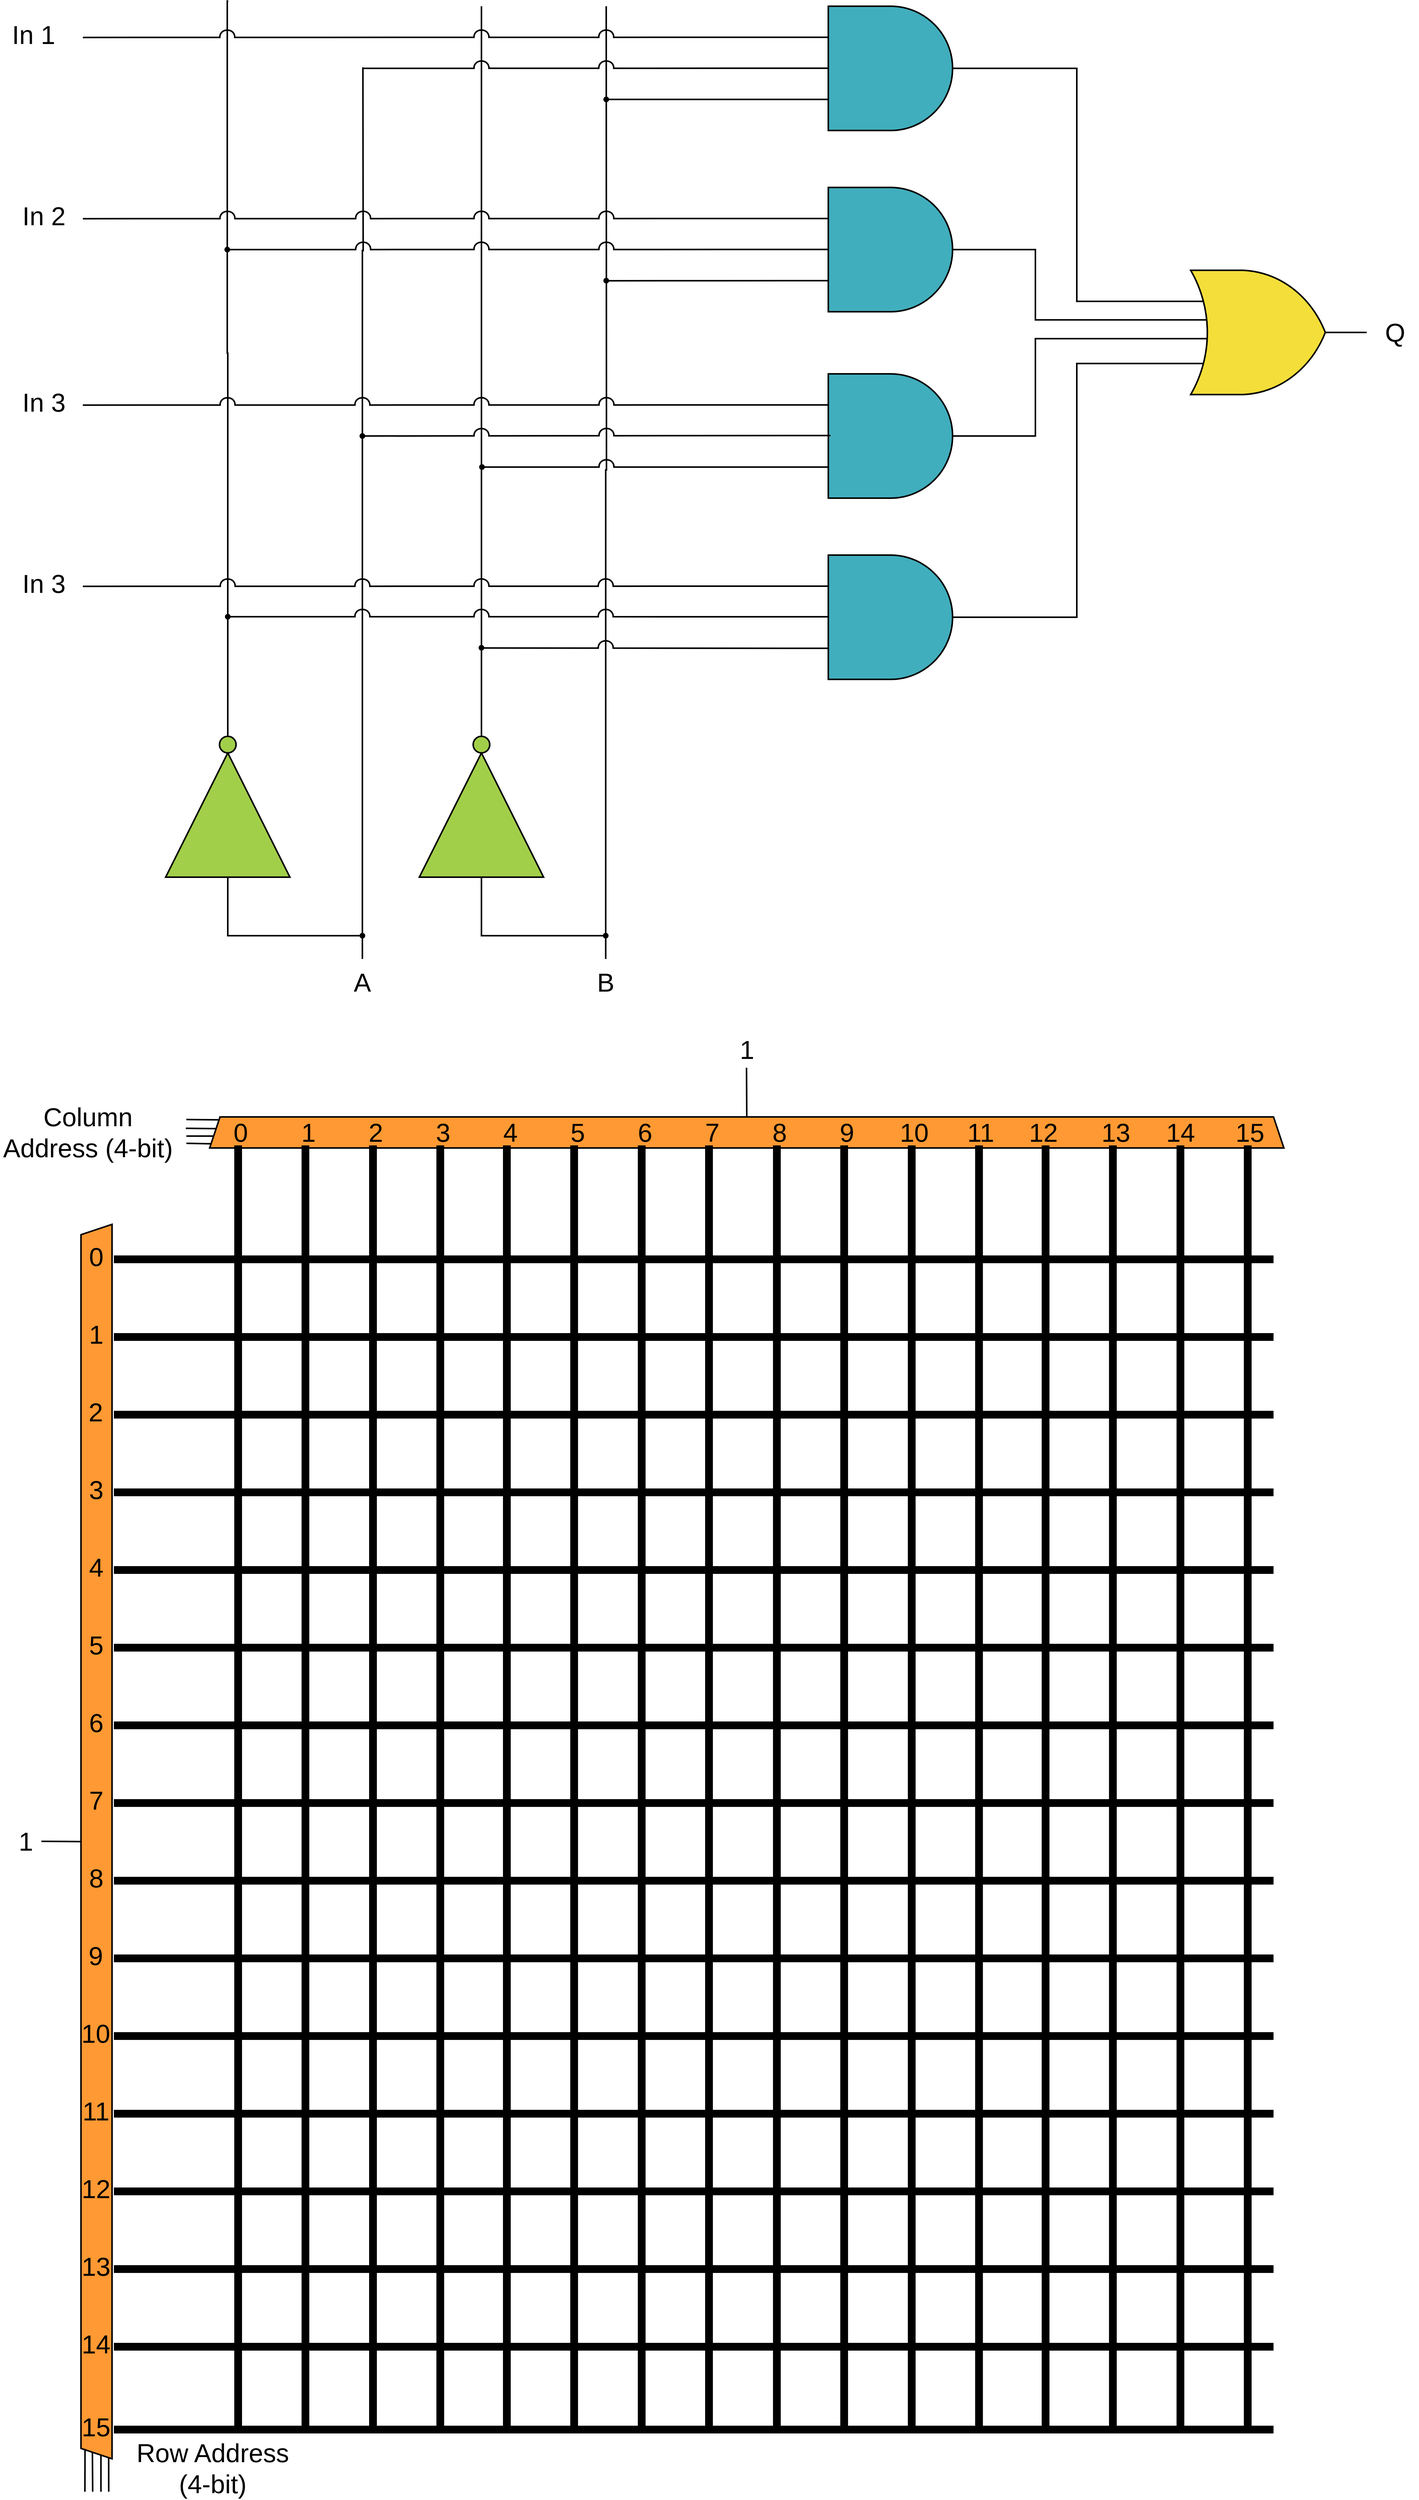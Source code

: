 <mxfile version="20.2.3" type="device"><diagram id="nNQOyhGBntt1gNMB8z0b" name="Page-1"><mxGraphModel dx="7347" dy="6067" grid="1" gridSize="10" guides="1" tooltips="1" connect="1" arrows="1" fold="1" page="1" pageScale="1" pageWidth="850" pageHeight="1100" math="0" shadow="0"><root><mxCell id="0"/><mxCell id="1" parent="0"/><mxCell id="qW-M4xxhiONwqN7_u4W_-2387" style="edgeStyle=orthogonalEdgeStyle;rounded=0;jumpStyle=arc;jumpSize=25;orthogonalLoop=1;jettySize=auto;html=1;exitX=0.5;exitY=0;exitDx=0;exitDy=0;fontSize=50;endArrow=none;endFill=0;strokeWidth=3;" edge="1" parent="1" source="qW-M4xxhiONwqN7_u4W_-2370"><mxGeometry relative="1" as="geometry"><mxPoint x="160" y="2504" as="targetPoint"/></mxGeometry></mxCell><mxCell id="qW-M4xxhiONwqN7_u4W_-2370" value="" style="shape=trapezoid;perimeter=trapezoidPerimeter;whiteSpace=wrap;html=1;fixedSize=1;fontSize=50;strokeColor=#000000;strokeWidth=3;fillColor=#FF9933;rotation=-90;" vertex="1" parent="1"><mxGeometry x="-925.53" y="2474.47" width="2383.93" height="60" as="geometry"/></mxCell><mxCell id="qW-M4xxhiONwqN7_u4W_-2385" style="edgeStyle=orthogonalEdgeStyle;rounded=0;jumpStyle=arc;jumpSize=25;orthogonalLoop=1;jettySize=auto;html=1;exitX=0.5;exitY=0;exitDx=0;exitDy=0;fontSize=50;endArrow=none;endFill=0;strokeWidth=3;" edge="1" parent="1" source="qW-M4xxhiONwqN7_u4W_-2369"><mxGeometry relative="1" as="geometry"><mxPoint x="1522" y="1010" as="targetPoint"/></mxGeometry></mxCell><mxCell id="qW-M4xxhiONwqN7_u4W_-2369" value="" style="shape=trapezoid;perimeter=trapezoidPerimeter;whiteSpace=wrap;html=1;fixedSize=1;fontSize=50;strokeColor=#000000;strokeWidth=3;fillColor=#FF9933;" vertex="1" parent="1"><mxGeometry x="485" y="1105" width="2075" height="60" as="geometry"/></mxCell><mxCell id="1DrPmPYR5e4ttJdm0Vbt-18" value="" style="edgeStyle=orthogonalEdgeStyle;rounded=0;orthogonalLoop=1;jettySize=auto;html=1;exitX=0.5;exitY=0;exitDx=0;exitDy=0;fontSize=50;endArrow=none;endFill=0;strokeWidth=3;entryX=0.5;entryY=1;entryDx=0;entryDy=0;" parent="1" source="GO2zRbamXfdYS7SiHmWB-5" target="1DrPmPYR5e4ttJdm0Vbt-17" edge="1"><mxGeometry relative="1" as="geometry"><mxPoint x="781" y="-922" as="targetPoint"/><mxPoint x="780" y="800" as="sourcePoint"/></mxGeometry></mxCell><mxCell id="ievnA7nQBCIUfK-fIqFp-12" style="edgeStyle=orthogonalEdgeStyle;rounded=0;orthogonalLoop=1;jettySize=auto;html=1;exitX=0.5;exitY=0;exitDx=0;exitDy=0;fontSize=50;endArrow=none;endFill=0;strokeWidth=3;startArrow=none;" parent="1" source="1DrPmPYR5e4ttJdm0Vbt-2" edge="1"><mxGeometry relative="1" as="geometry"><mxPoint x="1251.0" y="-1040" as="targetPoint"/></mxGeometry></mxCell><mxCell id="ievnA7nQBCIUfK-fIqFp-6" style="edgeStyle=orthogonalEdgeStyle;rounded=0;orthogonalLoop=1;jettySize=auto;html=1;exitX=1;exitY=0.5;exitDx=0;exitDy=0;exitPerimeter=0;fontSize=50;endArrow=none;endFill=0;strokeWidth=3;" parent="1" source="GO2zRbamXfdYS7SiHmWB-3" edge="1"><mxGeometry relative="1" as="geometry"><mxPoint x="521" y="-1050" as="targetPoint"/><Array as="points"><mxPoint x="520" y="-370"/><mxPoint x="519" y="-1050"/></Array></mxGeometry></mxCell><mxCell id="ievnA7nQBCIUfK-fIqFp-26" style="edgeStyle=orthogonalEdgeStyle;rounded=0;orthogonalLoop=1;jettySize=auto;html=1;exitX=0;exitY=0.5;exitDx=0;exitDy=0;exitPerimeter=0;entryX=0.5;entryY=0;entryDx=0;entryDy=0;fontSize=50;endArrow=none;endFill=0;strokeWidth=3;" parent="1" source="GO2zRbamXfdYS7SiHmWB-3" target="GO2zRbamXfdYS7SiHmWB-5" edge="1"><mxGeometry relative="1" as="geometry"/></mxCell><mxCell id="GO2zRbamXfdYS7SiHmWB-3" value="" style="verticalLabelPosition=bottom;shadow=0;dashed=0;align=center;html=1;verticalAlign=top;shape=mxgraph.electrical.logic_gates.inverter_2;strokeWidth=3;fillColor=#A2CF49;aspect=fixed;rotation=-90;" parent="1" vertex="1"><mxGeometry x="320" y="390" width="400" height="240" as="geometry"/></mxCell><mxCell id="ievnA7nQBCIUfK-fIqFp-5" style="edgeStyle=orthogonalEdgeStyle;rounded=0;orthogonalLoop=1;jettySize=auto;html=1;exitX=1;exitY=0.5;exitDx=0;exitDy=0;exitPerimeter=0;fontSize=50;endArrow=none;endFill=0;strokeWidth=3;" parent="1" source="GO2zRbamXfdYS7SiHmWB-4" edge="1"><mxGeometry relative="1" as="geometry"><mxPoint x="1010" y="-1040" as="targetPoint"/></mxGeometry></mxCell><mxCell id="ievnA7nQBCIUfK-fIqFp-25" style="edgeStyle=orthogonalEdgeStyle;rounded=0;orthogonalLoop=1;jettySize=auto;html=1;exitX=0;exitY=0.5;exitDx=0;exitDy=0;exitPerimeter=0;fontSize=50;endArrow=none;endFill=0;strokeWidth=3;" parent="1" source="GO2zRbamXfdYS7SiHmWB-4" target="ievnA7nQBCIUfK-fIqFp-13" edge="1"><mxGeometry relative="1" as="geometry"/></mxCell><mxCell id="GO2zRbamXfdYS7SiHmWB-4" value="" style="verticalLabelPosition=bottom;shadow=0;dashed=0;align=center;html=1;verticalAlign=top;shape=mxgraph.electrical.logic_gates.inverter_2;strokeWidth=3;fillColor=#A2CF49;aspect=fixed;rotation=-90;" parent="1" vertex="1"><mxGeometry x="810" y="390" width="400" height="240" as="geometry"/></mxCell><mxCell id="ievnA7nQBCIUfK-fIqFp-7" style="edgeStyle=orthogonalEdgeStyle;rounded=0;orthogonalLoop=1;jettySize=auto;html=1;exitX=0.5;exitY=0;exitDx=0;exitDy=0;fontSize=50;endArrow=none;endFill=0;strokeWidth=3;entryX=0.5;entryY=1;entryDx=0;entryDy=0;startArrow=none;" parent="1" source="1DrPmPYR5e4ttJdm0Vbt-17" edge="1"><mxGeometry relative="1" as="geometry"><mxPoint x="781" y="-922" as="targetPoint"/></mxGeometry></mxCell><mxCell id="GO2zRbamXfdYS7SiHmWB-5" value="&lt;font style=&quot;font-size: 50px;&quot;&gt;&lt;br&gt;A&lt;/font&gt;" style="text;html=1;strokeColor=none;fillColor=none;align=center;verticalAlign=middle;whiteSpace=wrap;rounded=0;" parent="1" vertex="1"><mxGeometry x="750" y="800" width="60" height="30" as="geometry"/></mxCell><mxCell id="ievnA7nQBCIUfK-fIqFp-14" style="edgeStyle=orthogonalEdgeStyle;rounded=0;orthogonalLoop=1;jettySize=auto;html=1;exitX=0;exitY=0.25;exitDx=0;exitDy=0;exitPerimeter=0;fontSize=50;endArrow=none;endFill=0;strokeWidth=3;jumpStyle=arc;jumpSize=25;" parent="1" source="4bENNYH2ar7RIe4w6B6c-4" edge="1"><mxGeometry relative="1" as="geometry"><mxPoint x="240.0" y="-979.667" as="targetPoint"/></mxGeometry></mxCell><mxCell id="1DrPmPYR5e4ttJdm0Vbt-26" style="edgeStyle=orthogonalEdgeStyle;rounded=0;jumpStyle=arc;jumpSize=25;orthogonalLoop=1;jettySize=auto;html=1;exitX=1;exitY=0.5;exitDx=0;exitDy=0;exitPerimeter=0;entryX=0;entryY=0.25;entryDx=0;entryDy=0;entryPerimeter=0;fontSize=50;endArrow=none;endFill=0;strokeWidth=3;" parent="1" source="4bENNYH2ar7RIe4w6B6c-4" target="ievnA7nQBCIUfK-fIqFp-4" edge="1"><mxGeometry relative="1" as="geometry"/></mxCell><mxCell id="4bENNYH2ar7RIe4w6B6c-4" value="" style="verticalLabelPosition=bottom;shadow=0;dashed=0;align=center;html=1;verticalAlign=top;shape=mxgraph.electrical.logic_gates.logic_gate;operation=and;aspect=fixed;fillColor=#41AEBD;strokeWidth=3;" parent="1" vertex="1"><mxGeometry x="1600" y="-1040" width="400" height="240" as="geometry"/></mxCell><mxCell id="ievnA7nQBCIUfK-fIqFp-17" style="edgeStyle=orthogonalEdgeStyle;rounded=0;orthogonalLoop=1;jettySize=auto;html=1;exitX=0;exitY=0.25;exitDx=0;exitDy=0;exitPerimeter=0;fontSize=50;endArrow=none;endFill=0;strokeWidth=3;jumpStyle=arc;jumpSize=25;" parent="1" source="4bENNYH2ar7RIe4w6B6c-5" edge="1"><mxGeometry relative="1" as="geometry"><mxPoint x="240.0" y="-629.667" as="targetPoint"/></mxGeometry></mxCell><mxCell id="1DrPmPYR5e4ttJdm0Vbt-10" style="edgeStyle=orthogonalEdgeStyle;rounded=0;orthogonalLoop=1;jettySize=auto;html=1;exitX=0;exitY=0.75;exitDx=0;exitDy=0;exitPerimeter=0;fontSize=50;endArrow=none;endFill=0;strokeWidth=3;jumpStyle=arc;jumpSize=25;" parent="1" source="4bENNYH2ar7RIe4w6B6c-5" edge="1"><mxGeometry relative="1" as="geometry"><mxPoint x="1250" y="-509.789" as="targetPoint"/></mxGeometry></mxCell><mxCell id="1DrPmPYR5e4ttJdm0Vbt-27" style="edgeStyle=orthogonalEdgeStyle;rounded=0;jumpStyle=arc;jumpSize=25;orthogonalLoop=1;jettySize=auto;html=1;exitX=1;exitY=0.5;exitDx=0;exitDy=0;exitPerimeter=0;entryX=0.228;entryY=0.399;entryDx=0;entryDy=0;entryPerimeter=0;fontSize=50;endArrow=none;endFill=0;strokeWidth=3;" parent="1" source="4bENNYH2ar7RIe4w6B6c-5" target="ievnA7nQBCIUfK-fIqFp-4" edge="1"><mxGeometry relative="1" as="geometry"><Array as="points"><mxPoint x="2080" y="-570"/><mxPoint x="2080" y="-434"/></Array></mxGeometry></mxCell><mxCell id="4bENNYH2ar7RIe4w6B6c-5" value="" style="verticalLabelPosition=bottom;shadow=0;dashed=0;align=center;html=1;verticalAlign=top;shape=mxgraph.electrical.logic_gates.logic_gate;operation=and;aspect=fixed;fillColor=#41AEBD;strokeWidth=3;" parent="1" vertex="1"><mxGeometry x="1600" y="-690" width="400" height="240" as="geometry"/></mxCell><mxCell id="1DrPmPYR5e4ttJdm0Vbt-19" style="edgeStyle=orthogonalEdgeStyle;rounded=0;orthogonalLoop=1;jettySize=auto;html=1;exitX=0;exitY=0.75;exitDx=0;exitDy=0;exitPerimeter=0;fontSize=50;endArrow=none;endFill=0;strokeWidth=3;jumpStyle=arc;jumpSize=25;" parent="1" source="4bENNYH2ar7RIe4w6B6c-6" edge="1"><mxGeometry relative="1" as="geometry"><mxPoint x="1010" y="-150" as="targetPoint"/></mxGeometry></mxCell><mxCell id="1DrPmPYR5e4ttJdm0Vbt-28" style="edgeStyle=orthogonalEdgeStyle;rounded=0;jumpStyle=arc;jumpSize=25;orthogonalLoop=1;jettySize=auto;html=1;exitX=1;exitY=0.5;exitDx=0;exitDy=0;exitPerimeter=0;entryX=0.232;entryY=0.55;entryDx=0;entryDy=0;entryPerimeter=0;fontSize=50;endArrow=none;endFill=0;strokeWidth=3;" parent="1" source="4bENNYH2ar7RIe4w6B6c-6" target="ievnA7nQBCIUfK-fIqFp-4" edge="1"><mxGeometry relative="1" as="geometry"><Array as="points"><mxPoint x="2080" y="-210"/><mxPoint x="2080" y="-398"/></Array></mxGeometry></mxCell><mxCell id="4bENNYH2ar7RIe4w6B6c-6" value="" style="verticalLabelPosition=bottom;shadow=0;dashed=0;align=center;html=1;verticalAlign=top;shape=mxgraph.electrical.logic_gates.logic_gate;operation=and;aspect=fixed;fillColor=#41AEBD;strokeWidth=3;" parent="1" vertex="1"><mxGeometry x="1600" y="-330" width="400" height="240" as="geometry"/></mxCell><mxCell id="1DrPmPYR5e4ttJdm0Vbt-23" style="edgeStyle=orthogonalEdgeStyle;rounded=0;jumpStyle=arc;jumpSize=25;orthogonalLoop=1;jettySize=auto;html=1;exitX=0;exitY=0.75;exitDx=0;exitDy=0;exitPerimeter=0;fontSize=50;endArrow=none;endFill=0;strokeWidth=3;" parent="1" source="4bENNYH2ar7RIe4w6B6c-7" edge="1"><mxGeometry relative="1" as="geometry"><mxPoint x="1010" y="199.385" as="targetPoint"/></mxGeometry></mxCell><mxCell id="1DrPmPYR5e4ttJdm0Vbt-29" style="edgeStyle=orthogonalEdgeStyle;rounded=0;jumpStyle=arc;jumpSize=25;orthogonalLoop=1;jettySize=auto;html=1;exitX=1;exitY=0.5;exitDx=0;exitDy=0;exitPerimeter=0;entryX=0;entryY=0.75;entryDx=0;entryDy=0;entryPerimeter=0;fontSize=50;endArrow=none;endFill=0;strokeWidth=3;" parent="1" source="4bENNYH2ar7RIe4w6B6c-7" target="ievnA7nQBCIUfK-fIqFp-4" edge="1"><mxGeometry relative="1" as="geometry"/></mxCell><mxCell id="4bENNYH2ar7RIe4w6B6c-7" value="" style="verticalLabelPosition=bottom;shadow=0;dashed=0;align=center;html=1;verticalAlign=top;shape=mxgraph.electrical.logic_gates.logic_gate;operation=and;aspect=fixed;fillColor=#41AEBD;strokeWidth=3;" parent="1" vertex="1"><mxGeometry x="1600" y="20" width="400" height="240" as="geometry"/></mxCell><mxCell id="ievnA7nQBCIUfK-fIqFp-3" value="&lt;font style=&quot;font-size: 50px&quot;&gt;Q&lt;/font&gt;" style="text;html=1;strokeColor=none;fillColor=none;align=center;verticalAlign=middle;whiteSpace=wrap;rounded=0;" parent="1" vertex="1"><mxGeometry x="2730" y="-425" width="90" height="30" as="geometry"/></mxCell><mxCell id="ievnA7nQBCIUfK-fIqFp-4" value="" style="verticalLabelPosition=bottom;shadow=0;dashed=0;align=center;html=1;verticalAlign=top;shape=mxgraph.electrical.logic_gates.logic_gate;operation=or;fillColor=#F4DE3A;strokeWidth=3;" parent="1" vertex="1"><mxGeometry x="2320" y="-530" width="400" height="240" as="geometry"/></mxCell><mxCell id="ievnA7nQBCIUfK-fIqFp-13" value="&lt;font style=&quot;font-size: 50px;&quot;&gt;&lt;br&gt;B&lt;/font&gt;" style="text;html=1;strokeColor=none;fillColor=none;align=center;verticalAlign=middle;whiteSpace=wrap;rounded=0;" parent="1" vertex="1"><mxGeometry x="1220" y="800" width="60" height="30" as="geometry"/></mxCell><mxCell id="ievnA7nQBCIUfK-fIqFp-15" value="In 1" style="text;html=1;strokeColor=none;fillColor=none;align=center;verticalAlign=middle;whiteSpace=wrap;rounded=0;fontSize=50;" parent="1" vertex="1"><mxGeometry x="80" y="-1000" width="130" height="30" as="geometry"/></mxCell><mxCell id="ievnA7nQBCIUfK-fIqFp-18" value="In 2" style="text;html=1;strokeColor=none;fillColor=none;align=center;verticalAlign=middle;whiteSpace=wrap;rounded=0;fontSize=50;" parent="1" vertex="1"><mxGeometry x="100" y="-650" width="130" height="30" as="geometry"/></mxCell><mxCell id="ievnA7nQBCIUfK-fIqFp-19" style="edgeStyle=orthogonalEdgeStyle;rounded=0;orthogonalLoop=1;jettySize=auto;html=1;exitX=0;exitY=0.25;exitDx=0;exitDy=0;exitPerimeter=0;fontSize=50;endArrow=none;endFill=0;strokeWidth=3;jumpStyle=arc;jumpSize=25;" parent="1" source="4bENNYH2ar7RIe4w6B6c-6" edge="1"><mxGeometry relative="1" as="geometry"><mxPoint x="240.0" y="-269.667" as="targetPoint"/><mxPoint x="1600" y="-270.0" as="sourcePoint"/><Array as="points"/></mxGeometry></mxCell><mxCell id="ievnA7nQBCIUfK-fIqFp-20" value="In 3" style="text;html=1;strokeColor=none;fillColor=none;align=center;verticalAlign=middle;whiteSpace=wrap;rounded=0;fontSize=50;" parent="1" vertex="1"><mxGeometry x="100" y="-290" width="130" height="30" as="geometry"/></mxCell><mxCell id="ievnA7nQBCIUfK-fIqFp-23" style="edgeStyle=orthogonalEdgeStyle;rounded=0;orthogonalLoop=1;jettySize=auto;html=1;exitX=0;exitY=0.25;exitDx=0;exitDy=0;exitPerimeter=0;fontSize=50;endArrow=none;endFill=0;strokeWidth=3;jumpStyle=arc;jumpSize=25;" parent="1" source="4bENNYH2ar7RIe4w6B6c-7" edge="1"><mxGeometry relative="1" as="geometry"><mxPoint x="240.0" y="80.333" as="targetPoint"/><mxPoint x="1600" y="80" as="sourcePoint"/><Array as="points"/></mxGeometry></mxCell><mxCell id="ievnA7nQBCIUfK-fIqFp-24" value="In 3" style="text;html=1;strokeColor=none;fillColor=none;align=center;verticalAlign=middle;whiteSpace=wrap;rounded=0;fontSize=50;" parent="1" vertex="1"><mxGeometry x="100" y="60" width="130" height="30" as="geometry"/></mxCell><mxCell id="1DrPmPYR5e4ttJdm0Vbt-1" value="" style="ellipse;whiteSpace=wrap;html=1;aspect=fixed;fillColor=#000000;" parent="1" vertex="1"><mxGeometry x="775" y="750" width="10" height="10" as="geometry"/></mxCell><mxCell id="1DrPmPYR5e4ttJdm0Vbt-2" value="" style="ellipse;whiteSpace=wrap;html=1;aspect=fixed;fillColor=#000000;" parent="1" vertex="1"><mxGeometry x="1245" y="750" width="10" height="10" as="geometry"/></mxCell><mxCell id="1DrPmPYR5e4ttJdm0Vbt-4" value="" style="edgeStyle=orthogonalEdgeStyle;rounded=0;orthogonalLoop=1;jettySize=auto;html=1;exitX=0.5;exitY=0;exitDx=0;exitDy=0;fontSize=50;endArrow=none;endFill=0;strokeWidth=3;" parent="1" source="ievnA7nQBCIUfK-fIqFp-13" target="1DrPmPYR5e4ttJdm0Vbt-2" edge="1"><mxGeometry relative="1" as="geometry"><mxPoint x="1251.0" y="-1060" as="targetPoint"/><mxPoint x="1250" y="780" as="sourcePoint"/></mxGeometry></mxCell><mxCell id="1DrPmPYR5e4ttJdm0Vbt-8" value="" style="ellipse;whiteSpace=wrap;html=1;aspect=fixed;fillColor=#000000;" parent="1" vertex="1"><mxGeometry x="1246" y="-865" width="10" height="10" as="geometry"/></mxCell><mxCell id="1DrPmPYR5e4ttJdm0Vbt-9" value="" style="edgeStyle=orthogonalEdgeStyle;rounded=0;orthogonalLoop=1;jettySize=auto;html=1;exitX=0;exitY=0.75;exitDx=0;exitDy=0;exitPerimeter=0;fontSize=50;endArrow=none;endFill=0;strokeWidth=3;jumpStyle=arc;jumpSize=25;" parent="1" source="4bENNYH2ar7RIe4w6B6c-4" target="1DrPmPYR5e4ttJdm0Vbt-8" edge="1"><mxGeometry relative="1" as="geometry"><mxPoint x="1250" y="-860.316" as="targetPoint"/><mxPoint x="1600" y="-860" as="sourcePoint"/></mxGeometry></mxCell><mxCell id="1DrPmPYR5e4ttJdm0Vbt-11" value="" style="ellipse;whiteSpace=wrap;html=1;aspect=fixed;fillColor=#000000;" parent="1" vertex="1"><mxGeometry x="1246" y="-515" width="10" height="10" as="geometry"/></mxCell><mxCell id="1DrPmPYR5e4ttJdm0Vbt-12" value="" style="endArrow=none;html=1;rounded=0;fontSize=50;strokeWidth=3;entryX=0.203;entryY=0.472;entryDx=0;entryDy=0;entryPerimeter=0;jumpStyle=arc;jumpSize=25;" parent="1" edge="1"><mxGeometry width="50" height="50" relative="1" as="geometry"><mxPoint x="520" y="-570" as="sourcePoint"/><mxPoint x="1680.2" y="-570.25" as="targetPoint"/></mxGeometry></mxCell><mxCell id="1DrPmPYR5e4ttJdm0Vbt-13" value="" style="endArrow=none;html=1;rounded=0;fontSize=50;strokeWidth=3;entryX=0.203;entryY=0.472;entryDx=0;entryDy=0;entryPerimeter=0;jumpStyle=arc;jumpSize=25;" parent="1" edge="1"><mxGeometry width="50" height="50" relative="1" as="geometry"><mxPoint x="780" y="-920" as="sourcePoint"/><mxPoint x="1680.2" y="-920.25" as="targetPoint"/></mxGeometry></mxCell><mxCell id="1DrPmPYR5e4ttJdm0Vbt-14" value="" style="ellipse;whiteSpace=wrap;html=1;aspect=fixed;fillColor=#000000;" parent="1" vertex="1"><mxGeometry x="514" y="-575" width="10" height="10" as="geometry"/></mxCell><mxCell id="1DrPmPYR5e4ttJdm0Vbt-15" value="" style="endArrow=none;html=1;rounded=0;fontSize=50;strokeWidth=3;entryX=0.203;entryY=0.472;entryDx=0;entryDy=0;entryPerimeter=0;jumpStyle=arc;jumpSize=25;" parent="1" edge="1"><mxGeometry width="50" height="50" relative="1" as="geometry"><mxPoint x="780" y="-210" as="sourcePoint"/><mxPoint x="1684.2" y="-210.91" as="targetPoint"/></mxGeometry></mxCell><mxCell id="1DrPmPYR5e4ttJdm0Vbt-17" value="" style="ellipse;whiteSpace=wrap;html=1;aspect=fixed;fillColor=#000000;" parent="1" vertex="1"><mxGeometry x="775" y="-215" width="10" height="10" as="geometry"/></mxCell><mxCell id="1DrPmPYR5e4ttJdm0Vbt-20" value="" style="ellipse;whiteSpace=wrap;html=1;aspect=fixed;fillColor=#000000;" parent="1" vertex="1"><mxGeometry x="1006" y="-155" width="10" height="10" as="geometry"/></mxCell><mxCell id="1DrPmPYR5e4ttJdm0Vbt-21" value="" style="endArrow=none;html=1;rounded=0;fontSize=50;strokeWidth=3;entryX=0.203;entryY=0.472;entryDx=0;entryDy=0;entryPerimeter=0;jumpStyle=arc;jumpSize=25;" parent="1" edge="1"><mxGeometry width="50" height="50" relative="1" as="geometry"><mxPoint x="520" y="139" as="sourcePoint"/><mxPoint x="1679.2" y="139.09" as="targetPoint"/></mxGeometry></mxCell><mxCell id="1DrPmPYR5e4ttJdm0Vbt-22" value="" style="ellipse;whiteSpace=wrap;html=1;aspect=fixed;fillColor=#000000;" parent="1" vertex="1"><mxGeometry x="515" y="134" width="10" height="10" as="geometry"/></mxCell><mxCell id="1DrPmPYR5e4ttJdm0Vbt-24" value="" style="ellipse;whiteSpace=wrap;html=1;aspect=fixed;fillColor=#000000;" parent="1" vertex="1"><mxGeometry x="1005" y="194" width="10" height="10" as="geometry"/></mxCell><mxCell id="qW-M4xxhiONwqN7_u4W_-2305" value="" style="endArrow=none;html=1;rounded=0;fontSize=15;strokeWidth=15;" edge="1" parent="1"><mxGeometry width="50" height="50" relative="1" as="geometry"><mxPoint x="540" y="1160" as="sourcePoint"/><mxPoint x="540" y="3640" as="targetPoint"/></mxGeometry></mxCell><mxCell id="qW-M4xxhiONwqN7_u4W_-2306" value="" style="endArrow=none;html=1;rounded=0;fontSize=15;strokeWidth=15;" edge="1" parent="1"><mxGeometry width="50" height="50" relative="1" as="geometry"><mxPoint x="670" y="1160" as="sourcePoint"/><mxPoint x="670" y="3640" as="targetPoint"/></mxGeometry></mxCell><mxCell id="qW-M4xxhiONwqN7_u4W_-2307" value="" style="endArrow=none;html=1;rounded=0;fontSize=15;strokeWidth=15;" edge="1" parent="1"><mxGeometry width="50" height="50" relative="1" as="geometry"><mxPoint x="800.48" y="1160" as="sourcePoint"/><mxPoint x="800.48" y="3640" as="targetPoint"/></mxGeometry></mxCell><mxCell id="qW-M4xxhiONwqN7_u4W_-2308" value="" style="endArrow=none;html=1;rounded=0;fontSize=15;strokeWidth=15;" edge="1" parent="1"><mxGeometry width="50" height="50" relative="1" as="geometry"><mxPoint x="930.48" y="1160" as="sourcePoint"/><mxPoint x="930.48" y="3640" as="targetPoint"/></mxGeometry></mxCell><mxCell id="qW-M4xxhiONwqN7_u4W_-2309" value="" style="endArrow=none;html=1;rounded=0;fontSize=15;strokeWidth=15;" edge="1" parent="1"><mxGeometry width="50" height="50" relative="1" as="geometry"><mxPoint x="1059.05" y="1160" as="sourcePoint"/><mxPoint x="1059.05" y="3640" as="targetPoint"/></mxGeometry></mxCell><mxCell id="qW-M4xxhiONwqN7_u4W_-2310" value="" style="endArrow=none;html=1;rounded=0;fontSize=15;strokeWidth=15;" edge="1" parent="1"><mxGeometry width="50" height="50" relative="1" as="geometry"><mxPoint x="1189.05" y="1160" as="sourcePoint"/><mxPoint x="1189.05" y="3640" as="targetPoint"/></mxGeometry></mxCell><mxCell id="qW-M4xxhiONwqN7_u4W_-2311" value="" style="endArrow=none;html=1;rounded=0;fontSize=15;strokeWidth=15;" edge="1" parent="1"><mxGeometry width="50" height="50" relative="1" as="geometry"><mxPoint x="1319.53" y="1160" as="sourcePoint"/><mxPoint x="1319.53" y="3640" as="targetPoint"/></mxGeometry></mxCell><mxCell id="qW-M4xxhiONwqN7_u4W_-2312" value="" style="endArrow=none;html=1;rounded=0;fontSize=15;strokeWidth=15;" edge="1" parent="1"><mxGeometry width="50" height="50" relative="1" as="geometry"><mxPoint x="1449.53" y="1160" as="sourcePoint"/><mxPoint x="1449.53" y="3640" as="targetPoint"/></mxGeometry></mxCell><mxCell id="qW-M4xxhiONwqN7_u4W_-2313" value="" style="endArrow=none;html=1;rounded=0;fontSize=15;strokeWidth=15;" edge="1" parent="1"><mxGeometry width="50" height="50" relative="1" as="geometry"><mxPoint x="1580.63" y="1160" as="sourcePoint"/><mxPoint x="1580.63" y="3640" as="targetPoint"/></mxGeometry></mxCell><mxCell id="qW-M4xxhiONwqN7_u4W_-2314" value="" style="endArrow=none;html=1;rounded=0;fontSize=15;strokeWidth=15;" edge="1" parent="1"><mxGeometry width="50" height="50" relative="1" as="geometry"><mxPoint x="1710.63" y="1160" as="sourcePoint"/><mxPoint x="1710.63" y="3640" as="targetPoint"/></mxGeometry></mxCell><mxCell id="qW-M4xxhiONwqN7_u4W_-2315" value="" style="endArrow=none;html=1;rounded=0;fontSize=15;strokeWidth=15;" edge="1" parent="1"><mxGeometry width="50" height="50" relative="1" as="geometry"><mxPoint x="1841.11" y="1160" as="sourcePoint"/><mxPoint x="1841.11" y="3640" as="targetPoint"/></mxGeometry></mxCell><mxCell id="qW-M4xxhiONwqN7_u4W_-2316" value="" style="endArrow=none;html=1;rounded=0;fontSize=15;strokeWidth=15;" edge="1" parent="1"><mxGeometry width="50" height="50" relative="1" as="geometry"><mxPoint x="1971.11" y="1160" as="sourcePoint"/><mxPoint x="1971.11" y="3640" as="targetPoint"/></mxGeometry></mxCell><mxCell id="qW-M4xxhiONwqN7_u4W_-2317" value="" style="endArrow=none;html=1;rounded=0;fontSize=15;strokeWidth=15;" edge="1" parent="1"><mxGeometry width="50" height="50" relative="1" as="geometry"><mxPoint x="2099.68" y="1160" as="sourcePoint"/><mxPoint x="2099.68" y="3640" as="targetPoint"/></mxGeometry></mxCell><mxCell id="qW-M4xxhiONwqN7_u4W_-2318" value="" style="endArrow=none;html=1;rounded=0;fontSize=15;strokeWidth=15;" edge="1" parent="1"><mxGeometry width="50" height="50" relative="1" as="geometry"><mxPoint x="2229.68" y="1160" as="sourcePoint"/><mxPoint x="2229.68" y="3640" as="targetPoint"/></mxGeometry></mxCell><mxCell id="qW-M4xxhiONwqN7_u4W_-2319" value="" style="endArrow=none;html=1;rounded=0;fontSize=15;strokeWidth=15;" edge="1" parent="1"><mxGeometry width="50" height="50" relative="1" as="geometry"><mxPoint x="2360.16" y="1160" as="sourcePoint"/><mxPoint x="2360.16" y="3640" as="targetPoint"/></mxGeometry></mxCell><mxCell id="qW-M4xxhiONwqN7_u4W_-2320" value="" style="endArrow=none;html=1;rounded=0;fontSize=15;strokeWidth=15;" edge="1" parent="1"><mxGeometry width="50" height="50" relative="1" as="geometry"><mxPoint x="2490.16" y="1160" as="sourcePoint"/><mxPoint x="2490.16" y="3640" as="targetPoint"/></mxGeometry></mxCell><mxCell id="qW-M4xxhiONwqN7_u4W_-2321" value="" style="endArrow=none;html=1;rounded=0;fontSize=15;strokeWidth=15;" edge="1" parent="1"><mxGeometry width="50" height="50" relative="1" as="geometry"><mxPoint x="300" y="1380" as="sourcePoint"/><mxPoint x="2540" y="1380" as="targetPoint"/></mxGeometry></mxCell><mxCell id="qW-M4xxhiONwqN7_u4W_-2322" value="" style="endArrow=none;html=1;rounded=0;fontSize=15;strokeWidth=15;" edge="1" parent="1"><mxGeometry width="50" height="50" relative="1" as="geometry"><mxPoint x="300" y="1530" as="sourcePoint"/><mxPoint x="2540" y="1530" as="targetPoint"/></mxGeometry></mxCell><mxCell id="qW-M4xxhiONwqN7_u4W_-2323" value="" style="endArrow=none;html=1;rounded=0;fontSize=15;strokeWidth=15;" edge="1" parent="1"><mxGeometry width="50" height="50" relative="1" as="geometry"><mxPoint x="300" y="1680" as="sourcePoint"/><mxPoint x="2540" y="1680" as="targetPoint"/></mxGeometry></mxCell><mxCell id="qW-M4xxhiONwqN7_u4W_-2324" value="" style="endArrow=none;html=1;rounded=0;fontSize=15;strokeWidth=15;" edge="1" parent="1"><mxGeometry width="50" height="50" relative="1" as="geometry"><mxPoint x="300" y="1830" as="sourcePoint"/><mxPoint x="2540" y="1830" as="targetPoint"/></mxGeometry></mxCell><mxCell id="qW-M4xxhiONwqN7_u4W_-2325" value="" style="endArrow=none;html=1;rounded=0;fontSize=15;strokeWidth=15;" edge="1" parent="1"><mxGeometry width="50" height="50" relative="1" as="geometry"><mxPoint x="300" y="1980" as="sourcePoint"/><mxPoint x="2540" y="1980" as="targetPoint"/></mxGeometry></mxCell><mxCell id="qW-M4xxhiONwqN7_u4W_-2326" value="" style="endArrow=none;html=1;rounded=0;fontSize=15;strokeWidth=15;" edge="1" parent="1"><mxGeometry width="50" height="50" relative="1" as="geometry"><mxPoint x="300" y="2130" as="sourcePoint"/><mxPoint x="2540" y="2130" as="targetPoint"/></mxGeometry></mxCell><mxCell id="qW-M4xxhiONwqN7_u4W_-2327" value="" style="endArrow=none;html=1;rounded=0;fontSize=15;strokeWidth=15;" edge="1" parent="1"><mxGeometry width="50" height="50" relative="1" as="geometry"><mxPoint x="300" y="2280" as="sourcePoint"/><mxPoint x="2540" y="2280" as="targetPoint"/></mxGeometry></mxCell><mxCell id="qW-M4xxhiONwqN7_u4W_-2328" value="" style="endArrow=none;html=1;rounded=0;fontSize=15;strokeWidth=15;" edge="1" parent="1"><mxGeometry width="50" height="50" relative="1" as="geometry"><mxPoint x="300" y="2430" as="sourcePoint"/><mxPoint x="2540" y="2430" as="targetPoint"/></mxGeometry></mxCell><mxCell id="qW-M4xxhiONwqN7_u4W_-2329" value="" style="endArrow=none;html=1;rounded=0;fontSize=15;strokeWidth=15;" edge="1" parent="1"><mxGeometry width="50" height="50" relative="1" as="geometry"><mxPoint x="300" y="2580" as="sourcePoint"/><mxPoint x="2540" y="2580" as="targetPoint"/></mxGeometry></mxCell><mxCell id="qW-M4xxhiONwqN7_u4W_-2330" value="" style="endArrow=none;html=1;rounded=0;fontSize=15;strokeWidth=15;" edge="1" parent="1"><mxGeometry width="50" height="50" relative="1" as="geometry"><mxPoint x="300" y="2730" as="sourcePoint"/><mxPoint x="2540" y="2730" as="targetPoint"/></mxGeometry></mxCell><mxCell id="qW-M4xxhiONwqN7_u4W_-2331" value="" style="endArrow=none;html=1;rounded=0;fontSize=15;strokeWidth=15;" edge="1" parent="1"><mxGeometry width="50" height="50" relative="1" as="geometry"><mxPoint x="300" y="2880" as="sourcePoint"/><mxPoint x="2540" y="2880" as="targetPoint"/></mxGeometry></mxCell><mxCell id="qW-M4xxhiONwqN7_u4W_-2332" value="" style="endArrow=none;html=1;rounded=0;fontSize=15;strokeWidth=15;" edge="1" parent="1"><mxGeometry width="50" height="50" relative="1" as="geometry"><mxPoint x="300" y="3030" as="sourcePoint"/><mxPoint x="2540" y="3030" as="targetPoint"/></mxGeometry></mxCell><mxCell id="qW-M4xxhiONwqN7_u4W_-2333" value="" style="endArrow=none;html=1;rounded=0;fontSize=15;strokeWidth=15;" edge="1" parent="1"><mxGeometry width="50" height="50" relative="1" as="geometry"><mxPoint x="300" y="3180" as="sourcePoint"/><mxPoint x="2540" y="3180" as="targetPoint"/></mxGeometry></mxCell><mxCell id="qW-M4xxhiONwqN7_u4W_-2334" value="" style="endArrow=none;html=1;rounded=0;fontSize=15;strokeWidth=15;" edge="1" parent="1"><mxGeometry width="50" height="50" relative="1" as="geometry"><mxPoint x="300" y="3330" as="sourcePoint"/><mxPoint x="2540" y="3330" as="targetPoint"/></mxGeometry></mxCell><mxCell id="qW-M4xxhiONwqN7_u4W_-2335" value="" style="endArrow=none;html=1;rounded=0;fontSize=15;strokeWidth=15;" edge="1" parent="1"><mxGeometry width="50" height="50" relative="1" as="geometry"><mxPoint x="300" y="3480" as="sourcePoint"/><mxPoint x="2540" y="3480" as="targetPoint"/></mxGeometry></mxCell><mxCell id="qW-M4xxhiONwqN7_u4W_-2336" value="" style="endArrow=none;html=1;rounded=0;fontSize=15;strokeWidth=15;" edge="1" parent="1"><mxGeometry width="50" height="50" relative="1" as="geometry"><mxPoint x="300" y="3640" as="sourcePoint"/><mxPoint x="2540" y="3640" as="targetPoint"/></mxGeometry></mxCell><mxCell id="qW-M4xxhiONwqN7_u4W_-2337" value="&lt;font style=&quot;font-size: 50px&quot;&gt;0&lt;/font&gt;" style="text;html=1;strokeColor=none;fillColor=none;align=center;verticalAlign=middle;whiteSpace=wrap;rounded=0;" vertex="1" parent="1"><mxGeometry x="530" y="1120" width="30" height="30" as="geometry"/></mxCell><mxCell id="qW-M4xxhiONwqN7_u4W_-2338" value="&lt;font style=&quot;font-size: 50px&quot;&gt;1&lt;/font&gt;" style="text;html=1;strokeColor=none;fillColor=none;align=center;verticalAlign=middle;whiteSpace=wrap;rounded=0;" vertex="1" parent="1"><mxGeometry x="661.43" y="1120" width="30" height="30" as="geometry"/></mxCell><mxCell id="qW-M4xxhiONwqN7_u4W_-2339" value="&lt;font style=&quot;font-size: 50px&quot;&gt;2&lt;/font&gt;" style="text;html=1;strokeColor=none;fillColor=none;align=center;verticalAlign=middle;whiteSpace=wrap;rounded=0;" vertex="1" parent="1"><mxGeometry x="791.43" y="1120" width="30" height="30" as="geometry"/></mxCell><mxCell id="qW-M4xxhiONwqN7_u4W_-2340" value="&lt;font style=&quot;font-size: 50px&quot;&gt;3&lt;/font&gt;" style="text;html=1;strokeColor=none;fillColor=none;align=center;verticalAlign=middle;whiteSpace=wrap;rounded=0;" vertex="1" parent="1"><mxGeometry x="921.43" y="1120" width="30" height="30" as="geometry"/></mxCell><mxCell id="qW-M4xxhiONwqN7_u4W_-2341" value="&lt;font style=&quot;font-size: 50px&quot;&gt;4&lt;/font&gt;" style="text;html=1;strokeColor=none;fillColor=none;align=center;verticalAlign=middle;whiteSpace=wrap;rounded=0;" vertex="1" parent="1"><mxGeometry x="1051.43" y="1120" width="30" height="30" as="geometry"/></mxCell><mxCell id="qW-M4xxhiONwqN7_u4W_-2342" value="&lt;font style=&quot;font-size: 50px&quot;&gt;5&lt;/font&gt;" style="text;html=1;strokeColor=none;fillColor=none;align=center;verticalAlign=middle;whiteSpace=wrap;rounded=0;" vertex="1" parent="1"><mxGeometry x="1181.43" y="1120" width="30" height="30" as="geometry"/></mxCell><mxCell id="qW-M4xxhiONwqN7_u4W_-2343" value="&lt;font style=&quot;font-size: 50px&quot;&gt;6&lt;/font&gt;" style="text;html=1;strokeColor=none;fillColor=none;align=center;verticalAlign=middle;whiteSpace=wrap;rounded=0;" vertex="1" parent="1"><mxGeometry x="1311.43" y="1120" width="30" height="30" as="geometry"/></mxCell><mxCell id="qW-M4xxhiONwqN7_u4W_-2344" value="&lt;font style=&quot;font-size: 50px&quot;&gt;7&lt;/font&gt;" style="text;html=1;strokeColor=none;fillColor=none;align=center;verticalAlign=middle;whiteSpace=wrap;rounded=0;" vertex="1" parent="1"><mxGeometry x="1441.43" y="1120" width="30" height="30" as="geometry"/></mxCell><mxCell id="qW-M4xxhiONwqN7_u4W_-2345" value="&lt;font style=&quot;font-size: 50px&quot;&gt;8&lt;/font&gt;" style="text;html=1;strokeColor=none;fillColor=none;align=center;verticalAlign=middle;whiteSpace=wrap;rounded=0;" vertex="1" parent="1"><mxGeometry x="1571.43" y="1120" width="30" height="30" as="geometry"/></mxCell><mxCell id="qW-M4xxhiONwqN7_u4W_-2346" value="&lt;font style=&quot;font-size: 50px&quot;&gt;9&lt;/font&gt;" style="text;html=1;strokeColor=none;fillColor=none;align=center;verticalAlign=middle;whiteSpace=wrap;rounded=0;" vertex="1" parent="1"><mxGeometry x="1701.43" y="1120" width="30" height="30" as="geometry"/></mxCell><mxCell id="qW-M4xxhiONwqN7_u4W_-2347" value="&lt;font style=&quot;font-size: 50px&quot;&gt;10&lt;br&gt;&lt;/font&gt;" style="text;html=1;strokeColor=none;fillColor=none;align=center;verticalAlign=middle;whiteSpace=wrap;rounded=0;" vertex="1" parent="1"><mxGeometry x="1831.43" y="1120" width="30" height="30" as="geometry"/></mxCell><mxCell id="qW-M4xxhiONwqN7_u4W_-2348" value="&lt;font style=&quot;font-size: 50px&quot;&gt;11&lt;br&gt;&lt;/font&gt;" style="text;html=1;strokeColor=none;fillColor=none;align=center;verticalAlign=middle;whiteSpace=wrap;rounded=0;" vertex="1" parent="1"><mxGeometry x="1960" y="1120" width="28.57" height="30" as="geometry"/></mxCell><mxCell id="qW-M4xxhiONwqN7_u4W_-2349" value="&lt;font style=&quot;font-size: 50px&quot;&gt;12&lt;br&gt;&lt;/font&gt;" style="text;html=1;strokeColor=none;fillColor=none;align=center;verticalAlign=middle;whiteSpace=wrap;rounded=0;" vertex="1" parent="1"><mxGeometry x="2081.43" y="1120" width="28.57" height="30" as="geometry"/></mxCell><mxCell id="qW-M4xxhiONwqN7_u4W_-2350" value="&lt;font style=&quot;font-size: 50px&quot;&gt;13&lt;br&gt;&lt;/font&gt;" style="text;html=1;strokeColor=none;fillColor=none;align=center;verticalAlign=middle;whiteSpace=wrap;rounded=0;" vertex="1" parent="1"><mxGeometry x="2221.43" y="1120" width="28.57" height="30" as="geometry"/></mxCell><mxCell id="qW-M4xxhiONwqN7_u4W_-2351" value="&lt;font style=&quot;font-size: 50px&quot;&gt;14&lt;br&gt;&lt;/font&gt;" style="text;html=1;strokeColor=none;fillColor=none;align=center;verticalAlign=middle;whiteSpace=wrap;rounded=0;" vertex="1" parent="1"><mxGeometry x="2345.72" y="1120" width="28.57" height="30" as="geometry"/></mxCell><mxCell id="qW-M4xxhiONwqN7_u4W_-2352" value="&lt;font style=&quot;font-size: 50px&quot;&gt;15&lt;br&gt;&lt;/font&gt;" style="text;html=1;strokeColor=none;fillColor=none;align=center;verticalAlign=middle;whiteSpace=wrap;rounded=0;" vertex="1" parent="1"><mxGeometry x="2480" y="1120" width="28.57" height="30" as="geometry"/></mxCell><mxCell id="qW-M4xxhiONwqN7_u4W_-2353" value="&lt;font style=&quot;font-size: 50px&quot;&gt;0&lt;/font&gt;" style="text;html=1;strokeColor=none;fillColor=none;align=center;verticalAlign=middle;whiteSpace=wrap;rounded=0;" vertex="1" parent="1"><mxGeometry x="250.71" y="1360" width="30" height="30" as="geometry"/></mxCell><mxCell id="qW-M4xxhiONwqN7_u4W_-2354" value="&lt;font style=&quot;font-size: 50px&quot;&gt;1&lt;/font&gt;" style="text;html=1;strokeColor=none;fillColor=none;align=center;verticalAlign=middle;whiteSpace=wrap;rounded=0;" vertex="1" parent="1"><mxGeometry x="251.43" y="1510" width="30" height="30" as="geometry"/></mxCell><mxCell id="qW-M4xxhiONwqN7_u4W_-2355" value="&lt;font style=&quot;font-size: 50px&quot;&gt;2&lt;/font&gt;" style="text;html=1;strokeColor=none;fillColor=none;align=center;verticalAlign=middle;whiteSpace=wrap;rounded=0;" vertex="1" parent="1"><mxGeometry x="250.0" y="1660" width="30" height="30" as="geometry"/></mxCell><mxCell id="qW-M4xxhiONwqN7_u4W_-2356" value="&lt;font style=&quot;font-size: 50px&quot;&gt;3&lt;/font&gt;" style="text;html=1;strokeColor=none;fillColor=none;align=center;verticalAlign=middle;whiteSpace=wrap;rounded=0;" vertex="1" parent="1"><mxGeometry x="251.43" y="1810" width="30" height="30" as="geometry"/></mxCell><mxCell id="qW-M4xxhiONwqN7_u4W_-2357" value="&lt;font style=&quot;font-size: 50px&quot;&gt;4&lt;/font&gt;" style="text;html=1;strokeColor=none;fillColor=none;align=center;verticalAlign=middle;whiteSpace=wrap;rounded=0;" vertex="1" parent="1"><mxGeometry x="250.71" y="1960" width="30" height="30" as="geometry"/></mxCell><mxCell id="qW-M4xxhiONwqN7_u4W_-2358" value="&lt;font style=&quot;font-size: 50px&quot;&gt;5&lt;/font&gt;" style="text;html=1;strokeColor=none;fillColor=none;align=center;verticalAlign=middle;whiteSpace=wrap;rounded=0;" vertex="1" parent="1"><mxGeometry x="251.43" y="2110" width="30" height="30" as="geometry"/></mxCell><mxCell id="qW-M4xxhiONwqN7_u4W_-2359" value="&lt;font style=&quot;font-size: 50px&quot;&gt;6&lt;/font&gt;" style="text;html=1;strokeColor=none;fillColor=none;align=center;verticalAlign=middle;whiteSpace=wrap;rounded=0;" vertex="1" parent="1"><mxGeometry x="251.43" y="2260" width="30" height="30" as="geometry"/></mxCell><mxCell id="qW-M4xxhiONwqN7_u4W_-2360" value="&lt;font style=&quot;font-size: 50px&quot;&gt;7&lt;/font&gt;" style="text;html=1;strokeColor=none;fillColor=none;align=center;verticalAlign=middle;whiteSpace=wrap;rounded=0;" vertex="1" parent="1"><mxGeometry x="251.43" y="2410" width="30" height="30" as="geometry"/></mxCell><mxCell id="qW-M4xxhiONwqN7_u4W_-2361" value="&lt;font style=&quot;font-size: 50px&quot;&gt;8&lt;/font&gt;" style="text;html=1;strokeColor=none;fillColor=none;align=center;verticalAlign=middle;whiteSpace=wrap;rounded=0;" vertex="1" parent="1"><mxGeometry x="251.43" y="2560" width="30" height="30" as="geometry"/></mxCell><mxCell id="qW-M4xxhiONwqN7_u4W_-2362" value="&lt;font style=&quot;font-size: 50px&quot;&gt;9&lt;/font&gt;" style="text;html=1;strokeColor=none;fillColor=none;align=center;verticalAlign=middle;whiteSpace=wrap;rounded=0;" vertex="1" parent="1"><mxGeometry x="250.0" y="2710" width="30" height="30" as="geometry"/></mxCell><mxCell id="qW-M4xxhiONwqN7_u4W_-2363" value="&lt;font style=&quot;font-size: 50px&quot;&gt;10&lt;br&gt;&lt;/font&gt;" style="text;html=1;strokeColor=none;fillColor=none;align=center;verticalAlign=middle;whiteSpace=wrap;rounded=0;" vertex="1" parent="1"><mxGeometry x="250.0" y="2860" width="30" height="30" as="geometry"/></mxCell><mxCell id="qW-M4xxhiONwqN7_u4W_-2364" value="&lt;font style=&quot;font-size: 50px&quot;&gt;11&lt;br&gt;&lt;/font&gt;" style="text;html=1;strokeColor=none;fillColor=none;align=center;verticalAlign=middle;whiteSpace=wrap;rounded=0;" vertex="1" parent="1"><mxGeometry x="251.43" y="3010" width="28.57" height="30" as="geometry"/></mxCell><mxCell id="qW-M4xxhiONwqN7_u4W_-2365" value="&lt;font style=&quot;font-size: 50px&quot;&gt;12&lt;br&gt;&lt;/font&gt;" style="text;html=1;strokeColor=none;fillColor=none;align=center;verticalAlign=middle;whiteSpace=wrap;rounded=0;" vertex="1" parent="1"><mxGeometry x="251.43" y="3160" width="28.57" height="30" as="geometry"/></mxCell><mxCell id="qW-M4xxhiONwqN7_u4W_-2366" value="&lt;font style=&quot;font-size: 50px&quot;&gt;13&lt;br&gt;&lt;/font&gt;" style="text;html=1;strokeColor=none;fillColor=none;align=center;verticalAlign=middle;whiteSpace=wrap;rounded=0;" vertex="1" parent="1"><mxGeometry x="251.43" y="3310" width="28.57" height="30" as="geometry"/></mxCell><mxCell id="qW-M4xxhiONwqN7_u4W_-2367" value="&lt;font style=&quot;font-size: 50px&quot;&gt;14&lt;br&gt;&lt;/font&gt;" style="text;html=1;strokeColor=none;fillColor=none;align=center;verticalAlign=middle;whiteSpace=wrap;rounded=0;" vertex="1" parent="1"><mxGeometry x="251.43" y="3460" width="28.57" height="30" as="geometry"/></mxCell><mxCell id="qW-M4xxhiONwqN7_u4W_-2368" value="&lt;font style=&quot;font-size: 50px&quot;&gt;15&lt;br&gt;&lt;/font&gt;" style="text;html=1;strokeColor=none;fillColor=none;align=center;verticalAlign=middle;whiteSpace=wrap;rounded=0;" vertex="1" parent="1"><mxGeometry x="251.43" y="3620" width="28.57" height="30" as="geometry"/></mxCell><mxCell id="qW-M4xxhiONwqN7_u4W_-2371" value="" style="endArrow=none;html=1;rounded=0;fontSize=50;strokeWidth=3;jumpStyle=arc;jumpSize=25;entryX=0.008;entryY=0.13;entryDx=0;entryDy=0;entryPerimeter=0;" edge="1" parent="1" target="qW-M4xxhiONwqN7_u4W_-2370"><mxGeometry width="50" height="50" relative="1" as="geometry"><mxPoint x="244" y="3760" as="sourcePoint"/><mxPoint x="250" y="3690" as="targetPoint"/></mxGeometry></mxCell><mxCell id="qW-M4xxhiONwqN7_u4W_-2372" value="" style="endArrow=none;html=1;rounded=0;fontSize=50;strokeWidth=3;jumpStyle=arc;jumpSize=25;entryX=0.005;entryY=0.368;entryDx=0;entryDy=0;entryPerimeter=0;" edge="1" parent="1" target="qW-M4xxhiONwqN7_u4W_-2370"><mxGeometry width="50" height="50" relative="1" as="geometry"><mxPoint x="259" y="3760" as="sourcePoint"/><mxPoint x="254.235" y="3687.364" as="targetPoint"/></mxGeometry></mxCell><mxCell id="qW-M4xxhiONwqN7_u4W_-2373" value="" style="endArrow=none;html=1;rounded=0;fontSize=50;strokeWidth=3;jumpStyle=arc;jumpSize=25;entryX=0.003;entryY=0.643;entryDx=0;entryDy=0;entryPerimeter=0;" edge="1" parent="1" target="qW-M4xxhiONwqN7_u4W_-2370"><mxGeometry width="50" height="50" relative="1" as="geometry"><mxPoint x="275" y="3760" as="sourcePoint"/><mxPoint x="268.515" y="3694.515" as="targetPoint"/></mxGeometry></mxCell><mxCell id="qW-M4xxhiONwqN7_u4W_-2374" value="" style="endArrow=none;html=1;rounded=0;fontSize=50;strokeWidth=3;jumpStyle=arc;jumpSize=25;entryX=0.001;entryY=0.891;entryDx=0;entryDy=0;entryPerimeter=0;" edge="1" parent="1" target="qW-M4xxhiONwqN7_u4W_-2370"><mxGeometry width="50" height="50" relative="1" as="geometry"><mxPoint x="290" y="3760" as="sourcePoint"/><mxPoint x="290" y="3700" as="targetPoint"/></mxGeometry></mxCell><mxCell id="qW-M4xxhiONwqN7_u4W_-2375" value="&lt;font style=&quot;font-size: 50px&quot;&gt;Row Address (4-bit)&lt;br&gt;&lt;/font&gt;" style="text;html=1;strokeColor=none;fillColor=none;align=center;verticalAlign=middle;whiteSpace=wrap;rounded=0;" vertex="1" parent="1"><mxGeometry x="321.43" y="3660" width="340" height="110" as="geometry"/></mxCell><mxCell id="qW-M4xxhiONwqN7_u4W_-2376" value="&lt;font style=&quot;font-size: 50px&quot;&gt;Column Address (4-bit)&lt;br&gt;&lt;/font&gt;" style="text;html=1;strokeColor=none;fillColor=none;align=center;verticalAlign=middle;whiteSpace=wrap;rounded=0;" vertex="1" parent="1"><mxGeometry x="80" y="1080" width="340" height="110" as="geometry"/></mxCell><mxCell id="qW-M4xxhiONwqN7_u4W_-2379" value="" style="endArrow=none;html=1;rounded=0;fontSize=50;strokeWidth=3;jumpStyle=arc;jumpSize=25;entryX=0.008;entryY=0.093;entryDx=0;entryDy=0;entryPerimeter=0;" edge="1" parent="1" target="qW-M4xxhiONwqN7_u4W_-2369"><mxGeometry width="50" height="50" relative="1" as="geometry"><mxPoint x="440" y="1110" as="sourcePoint"/><mxPoint x="470" y="1110" as="targetPoint"/></mxGeometry></mxCell><mxCell id="qW-M4xxhiONwqN7_u4W_-2380" value="" style="endArrow=none;html=1;rounded=0;fontSize=50;strokeWidth=3;jumpStyle=arc;jumpSize=25;entryX=0.006;entryY=0.378;entryDx=0;entryDy=0;entryPerimeter=0;" edge="1" parent="1" target="qW-M4xxhiONwqN7_u4W_-2369"><mxGeometry width="50" height="50" relative="1" as="geometry"><mxPoint x="439" y="1127" as="sourcePoint"/><mxPoint x="511.6" y="1120.58" as="targetPoint"/></mxGeometry></mxCell><mxCell id="qW-M4xxhiONwqN7_u4W_-2381" value="" style="endArrow=none;html=1;rounded=0;fontSize=50;strokeWidth=3;jumpStyle=arc;jumpSize=25;entryX=0.003;entryY=0.616;entryDx=0;entryDy=0;entryPerimeter=0;" edge="1" parent="1" target="qW-M4xxhiONwqN7_u4W_-2369"><mxGeometry width="50" height="50" relative="1" as="geometry"><mxPoint x="440" y="1142" as="sourcePoint"/><mxPoint x="507.45" y="1137.68" as="targetPoint"/></mxGeometry></mxCell><mxCell id="qW-M4xxhiONwqN7_u4W_-2382" value="" style="endArrow=none;html=1;rounded=0;fontSize=50;strokeWidth=3;jumpStyle=arc;jumpSize=25;entryX=0.001;entryY=0.865;entryDx=0;entryDy=0;entryPerimeter=0;" edge="1" parent="1" target="qW-M4xxhiONwqN7_u4W_-2369"><mxGeometry width="50" height="50" relative="1" as="geometry"><mxPoint x="440" y="1156" as="sourcePoint"/><mxPoint x="501.225" y="1151.96" as="targetPoint"/></mxGeometry></mxCell><mxCell id="qW-M4xxhiONwqN7_u4W_-2386" value="&lt;font style=&quot;font-size: 50px;&quot;&gt;1&lt;/font&gt;" style="text;html=1;strokeColor=none;fillColor=none;align=center;verticalAlign=middle;whiteSpace=wrap;rounded=0;" vertex="1" parent="1"><mxGeometry x="1492.5" y="960" width="60" height="30" as="geometry"/></mxCell><mxCell id="qW-M4xxhiONwqN7_u4W_-2388" value="&lt;font style=&quot;font-size: 50px;&quot;&gt;1&lt;/font&gt;" style="text;html=1;strokeColor=none;fillColor=none;align=center;verticalAlign=middle;whiteSpace=wrap;rounded=0;" vertex="1" parent="1"><mxGeometry x="100" y="2489.47" width="60" height="30" as="geometry"/></mxCell></root></mxGraphModel></diagram></mxfile>